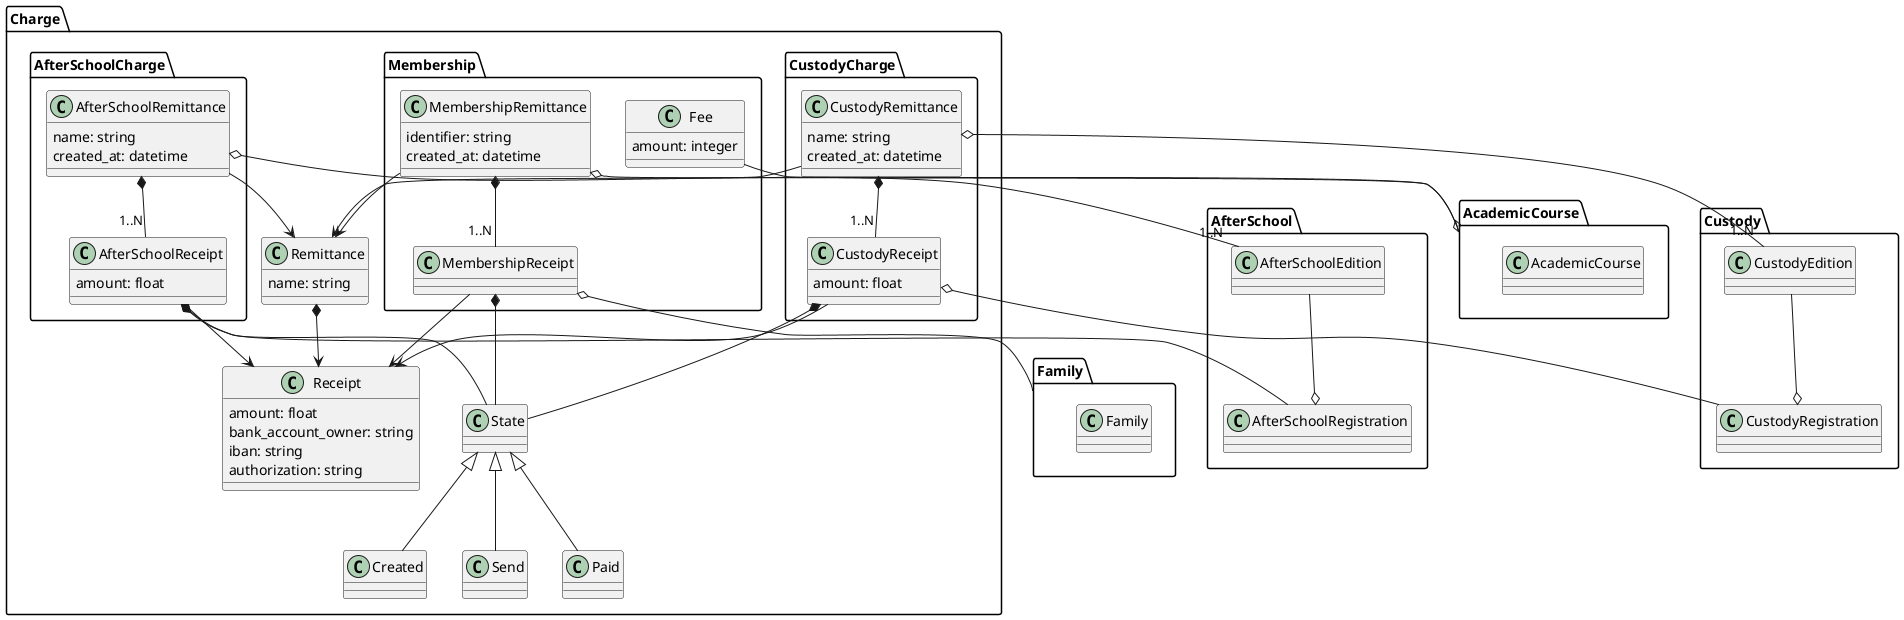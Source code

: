 @startuml
package Charge{
    package Membership{
        class MembershipRemittance {
            identifier: string
            created_at: datetime
        }
        class MembershipReceipt
        class Fee{
            amount: integer
        }
    }
    package AfterSchoolCharge{
        class AfterSchoolRemittance{
            name: string
            created_at: datetime
        }
        class AfterSchoolReceipt {
            amount: float
        }
    }
    package CustodyCharge{
        class CustodyRemittance{
            name: string
            created_at: datetime
        }
        class CustodyReceipt {
            amount: float
        }
    }


    class State
    class Created
    class Send
    class Paid
    State <|-- Created
    State <|-- Send
    State <|-- Paid

    class Remittance {
        name: string
    }
    class Receipt {
        amount: float
        bank_account_owner: string
        iban: string
        authorization: string
    }

    Remittance *--> Receipt

    MembershipReceipt --> Receipt
    MembershipRemittance --> Remittance
    AfterSchoolReceipt --> Receipt
    AfterSchoolRemittance --> Remittance
    CustodyReceipt --> Receipt
    CustodyRemittance --> Remittance

    MembershipReceipt *-- State
    MembershipRemittance *-- "1..N" MembershipReceipt
    AfterSchoolReceipt *-- State
    AfterSchoolRemittance *-- "1..N" AfterSchoolReceipt
    CustodyReceipt *-- State
    CustodyRemittance *-- "1..N" CustodyReceipt
}

package AcademicCourse{
    class AcademicCourse
}

Fee --o AcademicCourse
MembershipRemittance o-- AcademicCourse

package Family{
    class Family
}
MembershipReceipt o--  Family

package AfterSchool{
    class AfterSchoolEdition
    class AfterSchoolRegistration
}
AfterSchoolRemittance o-- "1..N" AfterSchoolEdition
AfterSchoolReceipt o-- AfterSchoolRegistration
AfterSchoolEdition --o AfterSchoolRegistration
package Custody{
    class CustodyEdition
    class CustodyRegistration
}
CustodyRemittance o-- "1..N" CustodyEdition
CustodyReceipt o-- CustodyRegistration
CustodyEdition --o CustodyRegistration
@enduml
